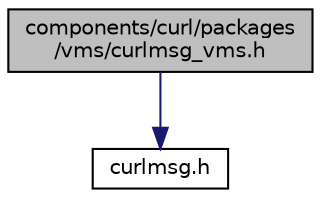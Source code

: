 digraph "components/curl/packages/vms/curlmsg_vms.h"
{
  edge [fontname="Helvetica",fontsize="10",labelfontname="Helvetica",labelfontsize="10"];
  node [fontname="Helvetica",fontsize="10",shape=record];
  Node0 [label="components/curl/packages\l/vms/curlmsg_vms.h",height=0.2,width=0.4,color="black", fillcolor="grey75", style="filled", fontcolor="black"];
  Node0 -> Node1 [color="midnightblue",fontsize="10",style="solid",fontname="Helvetica"];
  Node1 [label="curlmsg.h",height=0.2,width=0.4,color="black", fillcolor="white", style="filled",URL="$curlmsg_8h.html"];
}
